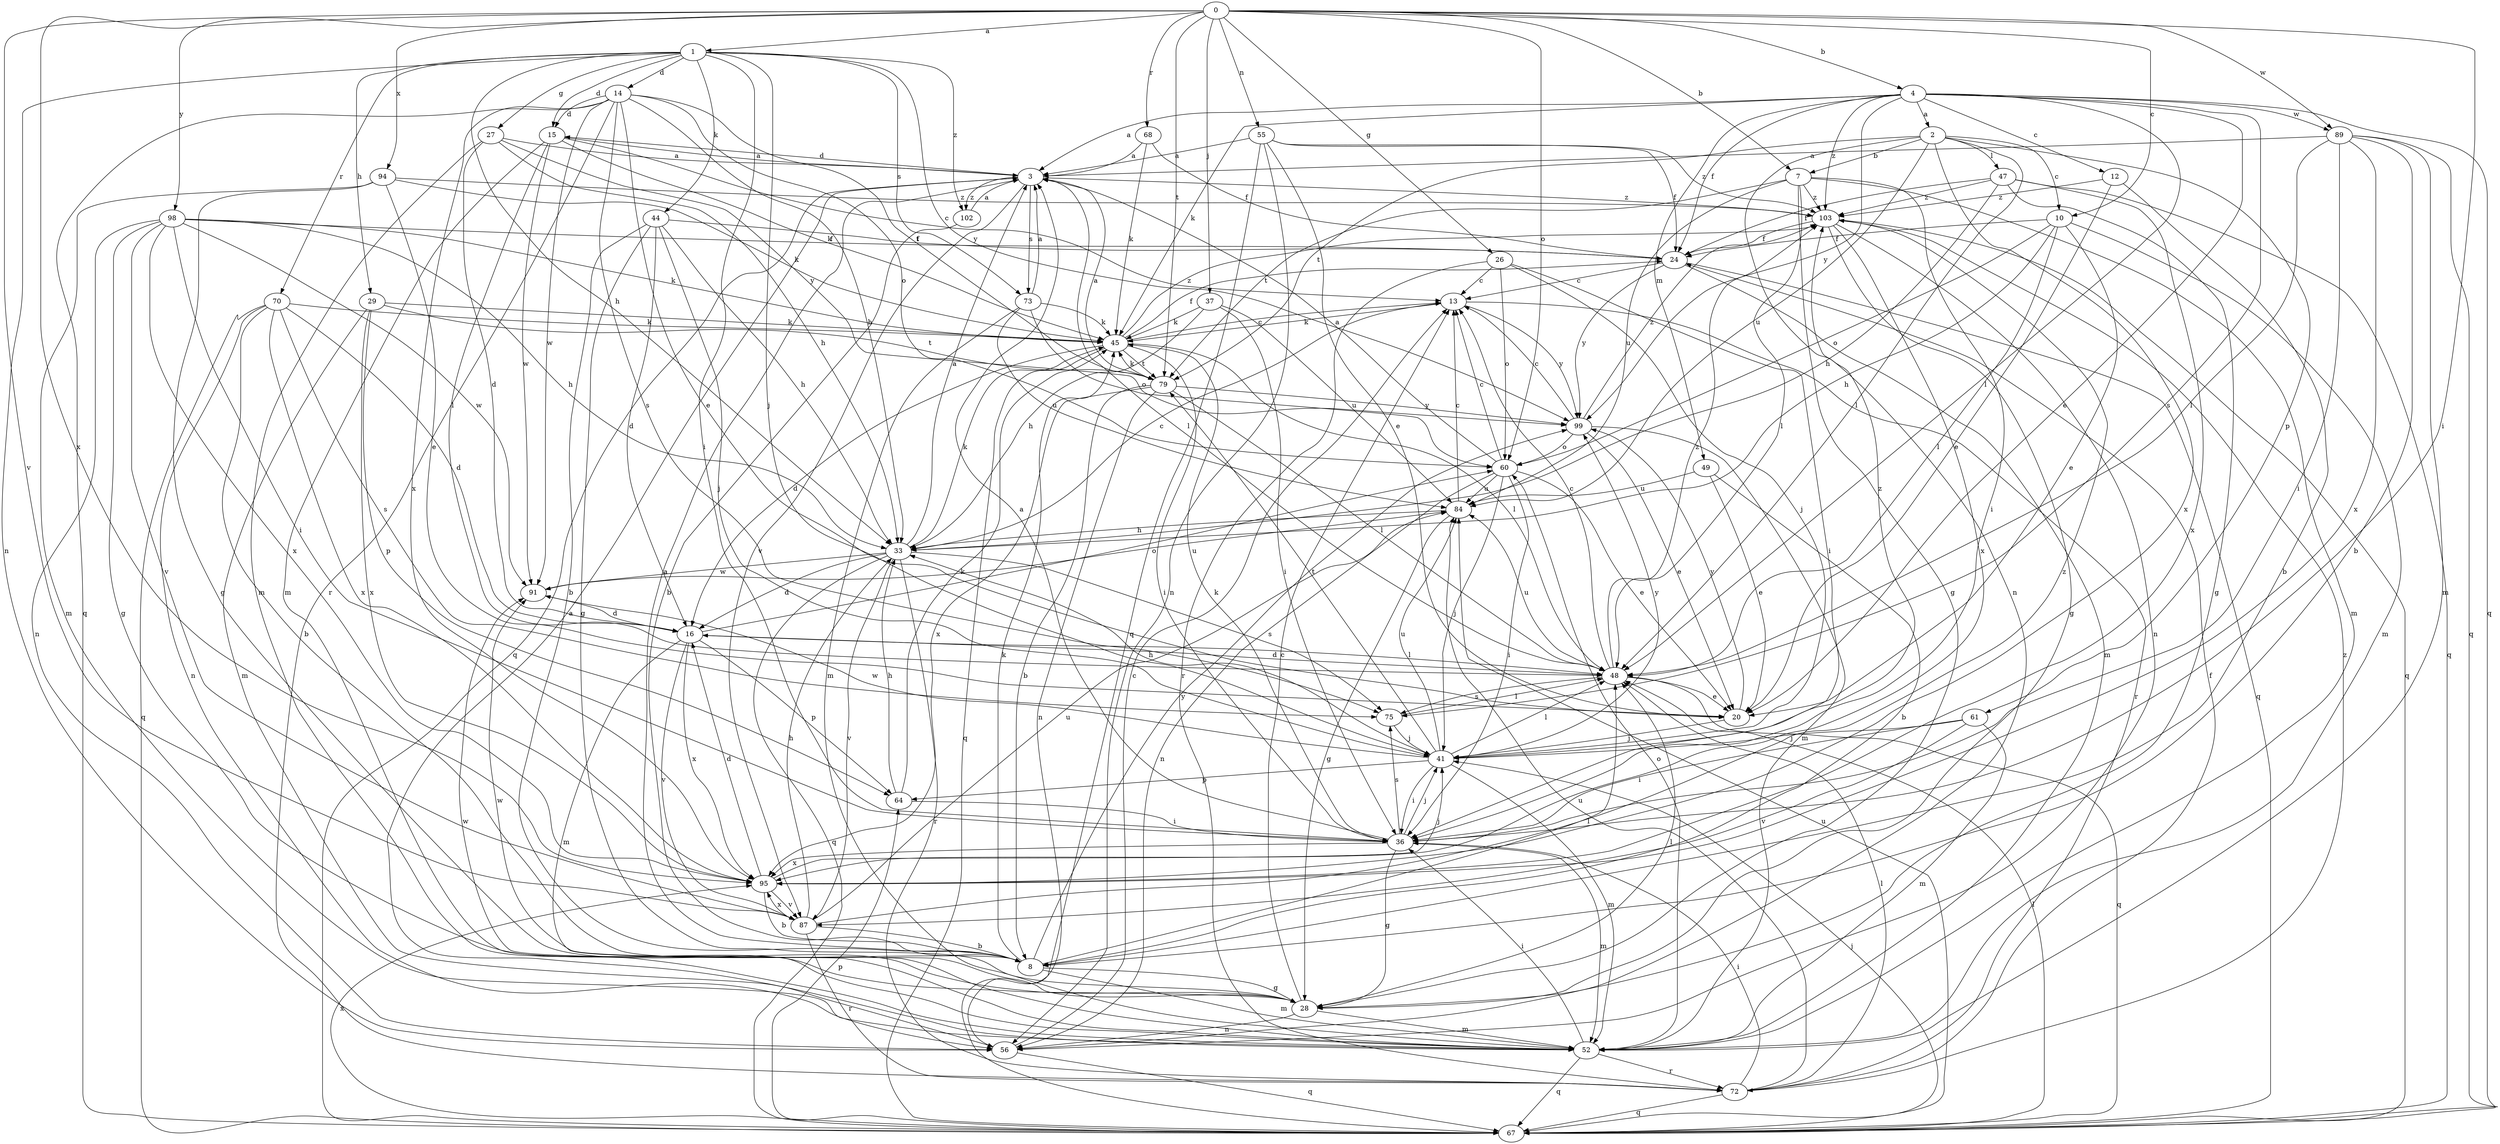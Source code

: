 strict digraph  {
0;
1;
2;
3;
4;
7;
8;
10;
12;
13;
14;
15;
16;
20;
24;
26;
27;
28;
29;
33;
36;
37;
41;
44;
45;
47;
48;
49;
52;
55;
56;
60;
61;
64;
67;
68;
70;
72;
73;
75;
79;
84;
87;
89;
91;
94;
95;
98;
99;
102;
103;
0 -> 1  [label=a];
0 -> 4  [label=b];
0 -> 7  [label=b];
0 -> 10  [label=c];
0 -> 26  [label=g];
0 -> 36  [label=i];
0 -> 37  [label=j];
0 -> 55  [label=n];
0 -> 60  [label=o];
0 -> 68  [label=r];
0 -> 79  [label=t];
0 -> 87  [label=v];
0 -> 89  [label=w];
0 -> 94  [label=x];
0 -> 95  [label=x];
0 -> 98  [label=y];
1 -> 14  [label=d];
1 -> 15  [label=d];
1 -> 27  [label=g];
1 -> 29  [label=h];
1 -> 33  [label=h];
1 -> 36  [label=i];
1 -> 41  [label=j];
1 -> 44  [label=k];
1 -> 56  [label=n];
1 -> 70  [label=r];
1 -> 73  [label=s];
1 -> 99  [label=y];
1 -> 102  [label=z];
2 -> 7  [label=b];
2 -> 10  [label=c];
2 -> 47  [label=l];
2 -> 48  [label=l];
2 -> 56  [label=n];
2 -> 61  [label=p];
2 -> 79  [label=t];
2 -> 84  [label=u];
2 -> 95  [label=x];
3 -> 15  [label=d];
3 -> 48  [label=l];
3 -> 67  [label=q];
3 -> 73  [label=s];
3 -> 87  [label=v];
3 -> 102  [label=z];
3 -> 103  [label=z];
4 -> 2  [label=a];
4 -> 3  [label=a];
4 -> 12  [label=c];
4 -> 20  [label=e];
4 -> 24  [label=f];
4 -> 45  [label=k];
4 -> 48  [label=l];
4 -> 49  [label=m];
4 -> 67  [label=q];
4 -> 75  [label=s];
4 -> 89  [label=w];
4 -> 99  [label=y];
4 -> 103  [label=z];
7 -> 28  [label=g];
7 -> 36  [label=i];
7 -> 48  [label=l];
7 -> 52  [label=m];
7 -> 79  [label=t];
7 -> 84  [label=u];
7 -> 103  [label=z];
8 -> 3  [label=a];
8 -> 28  [label=g];
8 -> 45  [label=k];
8 -> 48  [label=l];
8 -> 52  [label=m];
8 -> 99  [label=y];
10 -> 20  [label=e];
10 -> 24  [label=f];
10 -> 33  [label=h];
10 -> 48  [label=l];
10 -> 52  [label=m];
10 -> 60  [label=o];
12 -> 8  [label=b];
12 -> 20  [label=e];
12 -> 103  [label=z];
13 -> 45  [label=k];
13 -> 72  [label=r];
13 -> 99  [label=y];
14 -> 15  [label=d];
14 -> 20  [label=e];
14 -> 33  [label=h];
14 -> 60  [label=o];
14 -> 67  [label=q];
14 -> 72  [label=r];
14 -> 75  [label=s];
14 -> 79  [label=t];
14 -> 91  [label=w];
14 -> 95  [label=x];
15 -> 3  [label=a];
15 -> 13  [label=c];
15 -> 45  [label=k];
15 -> 48  [label=l];
15 -> 52  [label=m];
15 -> 91  [label=w];
16 -> 48  [label=l];
16 -> 52  [label=m];
16 -> 60  [label=o];
16 -> 64  [label=p];
16 -> 87  [label=v];
16 -> 95  [label=x];
20 -> 41  [label=j];
20 -> 99  [label=y];
24 -> 13  [label=c];
24 -> 52  [label=m];
24 -> 67  [label=q];
24 -> 99  [label=y];
26 -> 13  [label=c];
26 -> 36  [label=i];
26 -> 41  [label=j];
26 -> 60  [label=o];
26 -> 72  [label=r];
27 -> 3  [label=a];
27 -> 16  [label=d];
27 -> 33  [label=h];
27 -> 52  [label=m];
27 -> 99  [label=y];
28 -> 13  [label=c];
28 -> 48  [label=l];
28 -> 52  [label=m];
28 -> 56  [label=n];
28 -> 91  [label=w];
29 -> 45  [label=k];
29 -> 52  [label=m];
29 -> 64  [label=p];
29 -> 79  [label=t];
29 -> 95  [label=x];
33 -> 3  [label=a];
33 -> 13  [label=c];
33 -> 16  [label=d];
33 -> 45  [label=k];
33 -> 67  [label=q];
33 -> 72  [label=r];
33 -> 75  [label=s];
33 -> 87  [label=v];
33 -> 91  [label=w];
36 -> 3  [label=a];
36 -> 28  [label=g];
36 -> 41  [label=j];
36 -> 45  [label=k];
36 -> 52  [label=m];
36 -> 75  [label=s];
36 -> 95  [label=x];
37 -> 33  [label=h];
37 -> 36  [label=i];
37 -> 45  [label=k];
37 -> 84  [label=u];
41 -> 33  [label=h];
41 -> 36  [label=i];
41 -> 48  [label=l];
41 -> 52  [label=m];
41 -> 64  [label=p];
41 -> 79  [label=t];
41 -> 84  [label=u];
41 -> 91  [label=w];
41 -> 99  [label=y];
41 -> 103  [label=z];
44 -> 8  [label=b];
44 -> 16  [label=d];
44 -> 24  [label=f];
44 -> 28  [label=g];
44 -> 33  [label=h];
44 -> 41  [label=j];
45 -> 13  [label=c];
45 -> 16  [label=d];
45 -> 24  [label=f];
45 -> 36  [label=i];
45 -> 48  [label=l];
45 -> 67  [label=q];
45 -> 79  [label=t];
45 -> 103  [label=z];
47 -> 24  [label=f];
47 -> 28  [label=g];
47 -> 33  [label=h];
47 -> 67  [label=q];
47 -> 95  [label=x];
47 -> 103  [label=z];
48 -> 13  [label=c];
48 -> 16  [label=d];
48 -> 20  [label=e];
48 -> 67  [label=q];
48 -> 75  [label=s];
48 -> 84  [label=u];
48 -> 103  [label=z];
49 -> 8  [label=b];
49 -> 20  [label=e];
49 -> 84  [label=u];
52 -> 36  [label=i];
52 -> 60  [label=o];
52 -> 67  [label=q];
52 -> 72  [label=r];
52 -> 91  [label=w];
55 -> 3  [label=a];
55 -> 20  [label=e];
55 -> 24  [label=f];
55 -> 56  [label=n];
55 -> 67  [label=q];
55 -> 103  [label=z];
56 -> 3  [label=a];
56 -> 13  [label=c];
56 -> 67  [label=q];
60 -> 3  [label=a];
60 -> 13  [label=c];
60 -> 20  [label=e];
60 -> 36  [label=i];
60 -> 41  [label=j];
60 -> 56  [label=n];
60 -> 84  [label=u];
61 -> 36  [label=i];
61 -> 41  [label=j];
61 -> 52  [label=m];
61 -> 87  [label=v];
64 -> 33  [label=h];
64 -> 36  [label=i];
64 -> 45  [label=k];
67 -> 41  [label=j];
67 -> 48  [label=l];
67 -> 64  [label=p];
67 -> 84  [label=u];
67 -> 95  [label=x];
68 -> 3  [label=a];
68 -> 24  [label=f];
68 -> 45  [label=k];
70 -> 8  [label=b];
70 -> 16  [label=d];
70 -> 45  [label=k];
70 -> 56  [label=n];
70 -> 67  [label=q];
70 -> 75  [label=s];
70 -> 95  [label=x];
72 -> 24  [label=f];
72 -> 36  [label=i];
72 -> 48  [label=l];
72 -> 67  [label=q];
72 -> 84  [label=u];
72 -> 103  [label=z];
73 -> 3  [label=a];
73 -> 45  [label=k];
73 -> 52  [label=m];
73 -> 60  [label=o];
73 -> 84  [label=u];
75 -> 41  [label=j];
75 -> 48  [label=l];
79 -> 3  [label=a];
79 -> 8  [label=b];
79 -> 45  [label=k];
79 -> 48  [label=l];
79 -> 56  [label=n];
79 -> 95  [label=x];
79 -> 99  [label=y];
84 -> 13  [label=c];
84 -> 28  [label=g];
84 -> 33  [label=h];
87 -> 8  [label=b];
87 -> 33  [label=h];
87 -> 72  [label=r];
87 -> 84  [label=u];
87 -> 95  [label=x];
87 -> 103  [label=z];
89 -> 3  [label=a];
89 -> 8  [label=b];
89 -> 36  [label=i];
89 -> 48  [label=l];
89 -> 52  [label=m];
89 -> 67  [label=q];
89 -> 95  [label=x];
91 -> 16  [label=d];
91 -> 84  [label=u];
94 -> 20  [label=e];
94 -> 28  [label=g];
94 -> 45  [label=k];
94 -> 52  [label=m];
94 -> 103  [label=z];
95 -> 8  [label=b];
95 -> 16  [label=d];
95 -> 41  [label=j];
95 -> 87  [label=v];
98 -> 24  [label=f];
98 -> 28  [label=g];
98 -> 33  [label=h];
98 -> 36  [label=i];
98 -> 45  [label=k];
98 -> 56  [label=n];
98 -> 87  [label=v];
98 -> 91  [label=w];
98 -> 95  [label=x];
99 -> 13  [label=c];
99 -> 20  [label=e];
99 -> 52  [label=m];
99 -> 60  [label=o];
99 -> 103  [label=z];
102 -> 3  [label=a];
102 -> 8  [label=b];
103 -> 24  [label=f];
103 -> 28  [label=g];
103 -> 56  [label=n];
103 -> 67  [label=q];
103 -> 95  [label=x];
}
